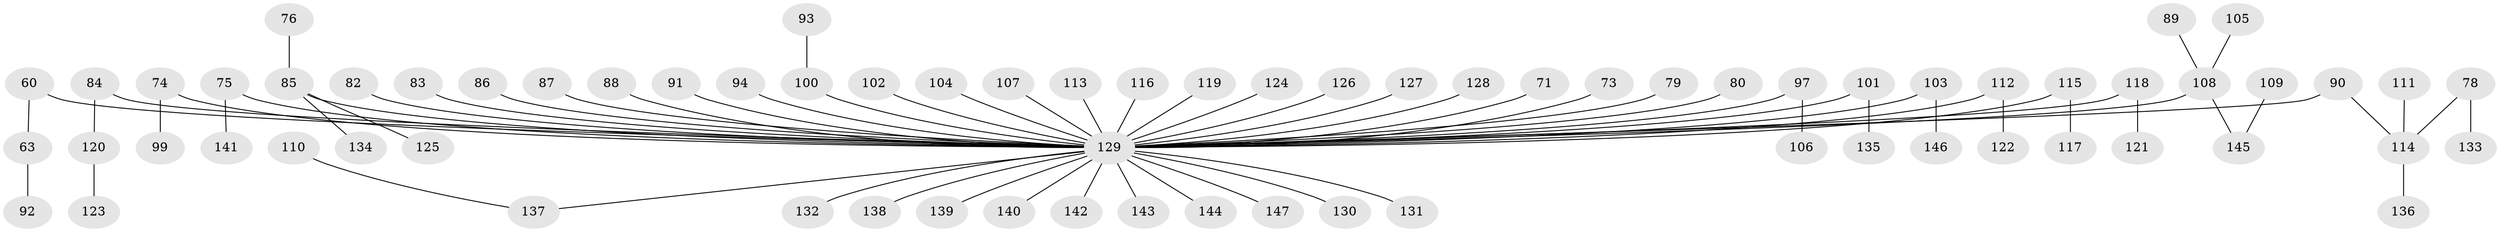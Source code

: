 // original degree distribution, {3: 0.1564625850340136, 7: 0.013605442176870748, 2: 0.20408163265306123, 1: 0.5102040816326531, 4: 0.08163265306122448, 5: 0.027210884353741496, 6: 0.006802721088435374}
// Generated by graph-tools (version 1.1) at 2025/52/03/09/25 04:52:33]
// undirected, 73 vertices, 72 edges
graph export_dot {
graph [start="1"]
  node [color=gray90,style=filled];
  60 [super="+43"];
  63;
  71;
  73;
  74;
  75;
  76;
  78;
  79;
  80;
  82;
  83;
  84;
  85 [super="+45+67"];
  86;
  87;
  88;
  89;
  90 [super="+15"];
  91;
  92;
  93;
  94;
  97 [super="+96"];
  99;
  100 [super="+8+22+47"];
  101 [super="+81"];
  102;
  103 [super="+11+54+72"];
  104;
  105;
  106;
  107;
  108 [super="+65+52+69"];
  109;
  110;
  111;
  112;
  113;
  114 [super="+66"];
  115;
  116;
  117;
  118;
  119;
  120;
  121;
  122;
  123;
  124;
  125;
  126;
  127;
  128;
  129 [super="+6+9+1+10+50+25+18+5+24+23+13+29+56+30+42+44+57+49+39+51+77+58+53+98+62+61+55+95+59"];
  130;
  131;
  132;
  133;
  134;
  135;
  136;
  137 [super="+35"];
  138;
  139;
  140;
  141;
  142;
  143;
  144;
  145 [super="+70"];
  146;
  147;
  60 -- 63;
  60 -- 129;
  63 -- 92;
  71 -- 129;
  73 -- 129;
  74 -- 99;
  74 -- 129;
  75 -- 141;
  75 -- 129;
  76 -- 85;
  78 -- 133;
  78 -- 114;
  79 -- 129;
  80 -- 129;
  82 -- 129;
  83 -- 129;
  84 -- 120;
  84 -- 129;
  85 -- 125;
  85 -- 134;
  85 -- 129;
  86 -- 129;
  87 -- 129;
  88 -- 129;
  89 -- 108;
  90 -- 129;
  90 -- 114;
  91 -- 129;
  93 -- 100;
  94 -- 129;
  97 -- 106;
  97 -- 129;
  100 -- 129;
  101 -- 135;
  101 -- 129;
  102 -- 129;
  103 -- 146;
  103 -- 129;
  104 -- 129;
  105 -- 108;
  107 -- 129;
  108 -- 145;
  108 -- 129;
  109 -- 145;
  110 -- 137;
  111 -- 114;
  112 -- 122;
  112 -- 129;
  113 -- 129;
  114 -- 136;
  115 -- 117;
  115 -- 129;
  116 -- 129;
  118 -- 121;
  118 -- 129;
  119 -- 129;
  120 -- 123;
  124 -- 129;
  126 -- 129;
  127 -- 129;
  128 -- 129;
  129 -- 140;
  129 -- 142;
  129 -- 131;
  129 -- 138;
  129 -- 130;
  129 -- 139;
  129 -- 137;
  129 -- 143;
  129 -- 144;
  129 -- 147;
  129 -- 132;
}
